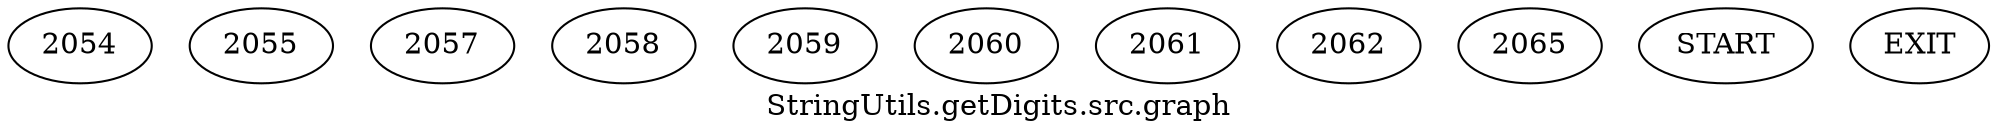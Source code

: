 /* --------------------------------------------------- */
/* Generated by Dr. Garbage Control Flow Graph Factory */
/* http://www.drgarbage.com                            */
/* Version: 4.5.0.201508311741                         */
/* Retrieved on: 2020-01-06 15:56:40.200               */
/* --------------------------------------------------- */
digraph "StringUtils.getDigits.src.graph" {
 graph [label="StringUtils.getDigits.src.graph"];
 2 [label="2054" ]
 3 [label="2055" ]
 4 [label="2057" ]
 5 [label="2058" ]
 6 [label="2059" ]
 7 [label="2060" ]
 8 [label="2061" ]
 9 [label="2062" ]
 10 [label="2065" ]
 11 [label="START" ]
 12 [label="EXIT" ]
 11  2
 2  3
 2  4
 4  5
 5  6
 8  6
 9  6
 6  7
 7  8
 8  9
 6  10
 3  12
 10  12
}
